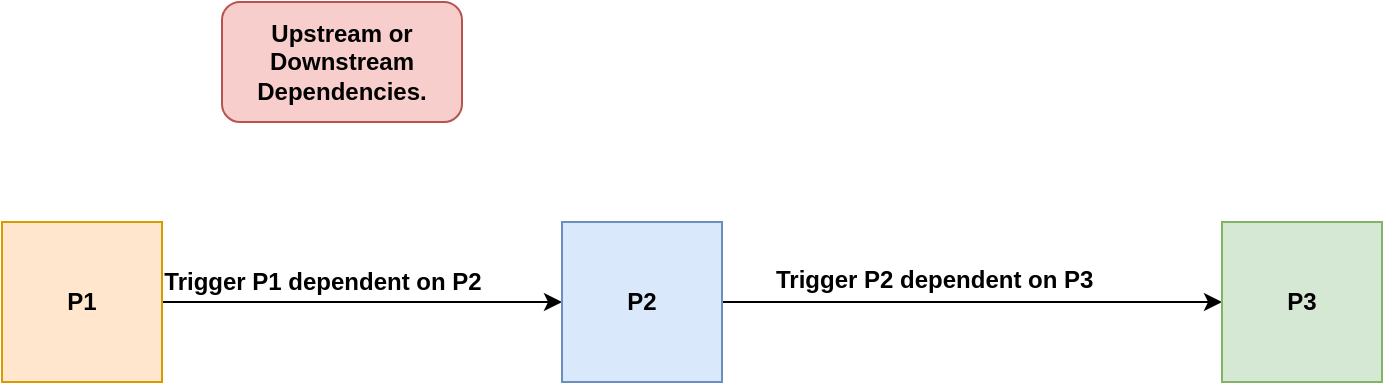 <mxfile version="14.9.4" type="github">
  <diagram id="Y-60Z_LJQuom28YkshFT" name="Page-1">
    <mxGraphModel dx="1104" dy="596" grid="1" gridSize="10" guides="1" tooltips="1" connect="1" arrows="1" fold="1" page="1" pageScale="1" pageWidth="850" pageHeight="1100" math="0" shadow="0">
      <root>
        <mxCell id="0" />
        <mxCell id="1" parent="0" />
        <mxCell id="qxQWl3rxHaJ_IyMpAFqf-4" style="edgeStyle=orthogonalEdgeStyle;rounded=0;orthogonalLoop=1;jettySize=auto;html=1;exitX=1;exitY=0.5;exitDx=0;exitDy=0;entryX=0;entryY=0.5;entryDx=0;entryDy=0;fontStyle=1" edge="1" parent="1" source="qxQWl3rxHaJ_IyMpAFqf-1" target="qxQWl3rxHaJ_IyMpAFqf-2">
          <mxGeometry relative="1" as="geometry" />
        </mxCell>
        <mxCell id="qxQWl3rxHaJ_IyMpAFqf-1" value="P1" style="whiteSpace=wrap;html=1;aspect=fixed;fillColor=#ffe6cc;strokeColor=#d79b00;fontStyle=1" vertex="1" parent="1">
          <mxGeometry x="40" y="160" width="80" height="80" as="geometry" />
        </mxCell>
        <mxCell id="qxQWl3rxHaJ_IyMpAFqf-5" style="edgeStyle=orthogonalEdgeStyle;rounded=0;orthogonalLoop=1;jettySize=auto;html=1;exitX=1;exitY=0.5;exitDx=0;exitDy=0;entryX=0;entryY=0.5;entryDx=0;entryDy=0;fontStyle=1" edge="1" parent="1" source="qxQWl3rxHaJ_IyMpAFqf-2" target="qxQWl3rxHaJ_IyMpAFqf-3">
          <mxGeometry relative="1" as="geometry" />
        </mxCell>
        <mxCell id="qxQWl3rxHaJ_IyMpAFqf-2" value="P2" style="whiteSpace=wrap;html=1;aspect=fixed;fillColor=#dae8fc;strokeColor=#6c8ebf;fontStyle=1" vertex="1" parent="1">
          <mxGeometry x="320" y="160" width="80" height="80" as="geometry" />
        </mxCell>
        <mxCell id="qxQWl3rxHaJ_IyMpAFqf-3" value="P3" style="whiteSpace=wrap;html=1;aspect=fixed;fillColor=#d5e8d4;strokeColor=#82b366;fontStyle=1" vertex="1" parent="1">
          <mxGeometry x="650" y="160" width="80" height="80" as="geometry" />
        </mxCell>
        <mxCell id="qxQWl3rxHaJ_IyMpAFqf-6" value="Trigger P1 dependent on P2" style="text;html=1;align=center;verticalAlign=middle;resizable=0;points=[];autosize=1;strokeColor=none;fontStyle=1" vertex="1" parent="1">
          <mxGeometry x="115" y="180" width="170" height="20" as="geometry" />
        </mxCell>
        <mxCell id="qxQWl3rxHaJ_IyMpAFqf-7" value="Upstream or Downstream Dependencies." style="rounded=1;whiteSpace=wrap;html=1;fillColor=#f8cecc;strokeColor=#b85450;fontStyle=1" vertex="1" parent="1">
          <mxGeometry x="150" y="50" width="120" height="60" as="geometry" />
        </mxCell>
        <mxCell id="qxQWl3rxHaJ_IyMpAFqf-8" value="&lt;div&gt;&lt;b&gt;Trigger P2 dependent on P3&lt;/b&gt;&lt;/div&gt;&lt;div&gt;&lt;b&gt;&lt;br&gt;&lt;/b&gt;&lt;/div&gt;" style="text;whiteSpace=wrap;html=1;" vertex="1" parent="1">
          <mxGeometry x="425" y="175" width="180" height="30" as="geometry" />
        </mxCell>
      </root>
    </mxGraphModel>
  </diagram>
</mxfile>
